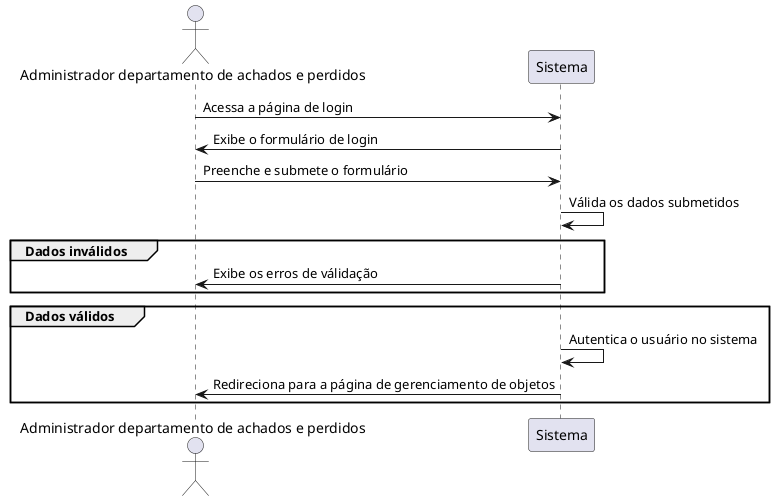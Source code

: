 @startuml RAP04

actor "Administrador departamento de achados e perdidos" as admin
participant "Sistema" as sistema

admin -> sistema: Acessa a página de login
sistema -> admin: Exibe o formulário de login
admin -> sistema: Preenche e submete o formulário
sistema -> sistema: Válida os dados submetidos

group Dados inválidos
  sistema -> admin: Exibe os erros de válidação
end

group Dados válidos
  sistema -> sistema: Autentica o usuário no sistema
  sistema -> admin: Redireciona para a página de gerenciamento de objetos
end

@enduml